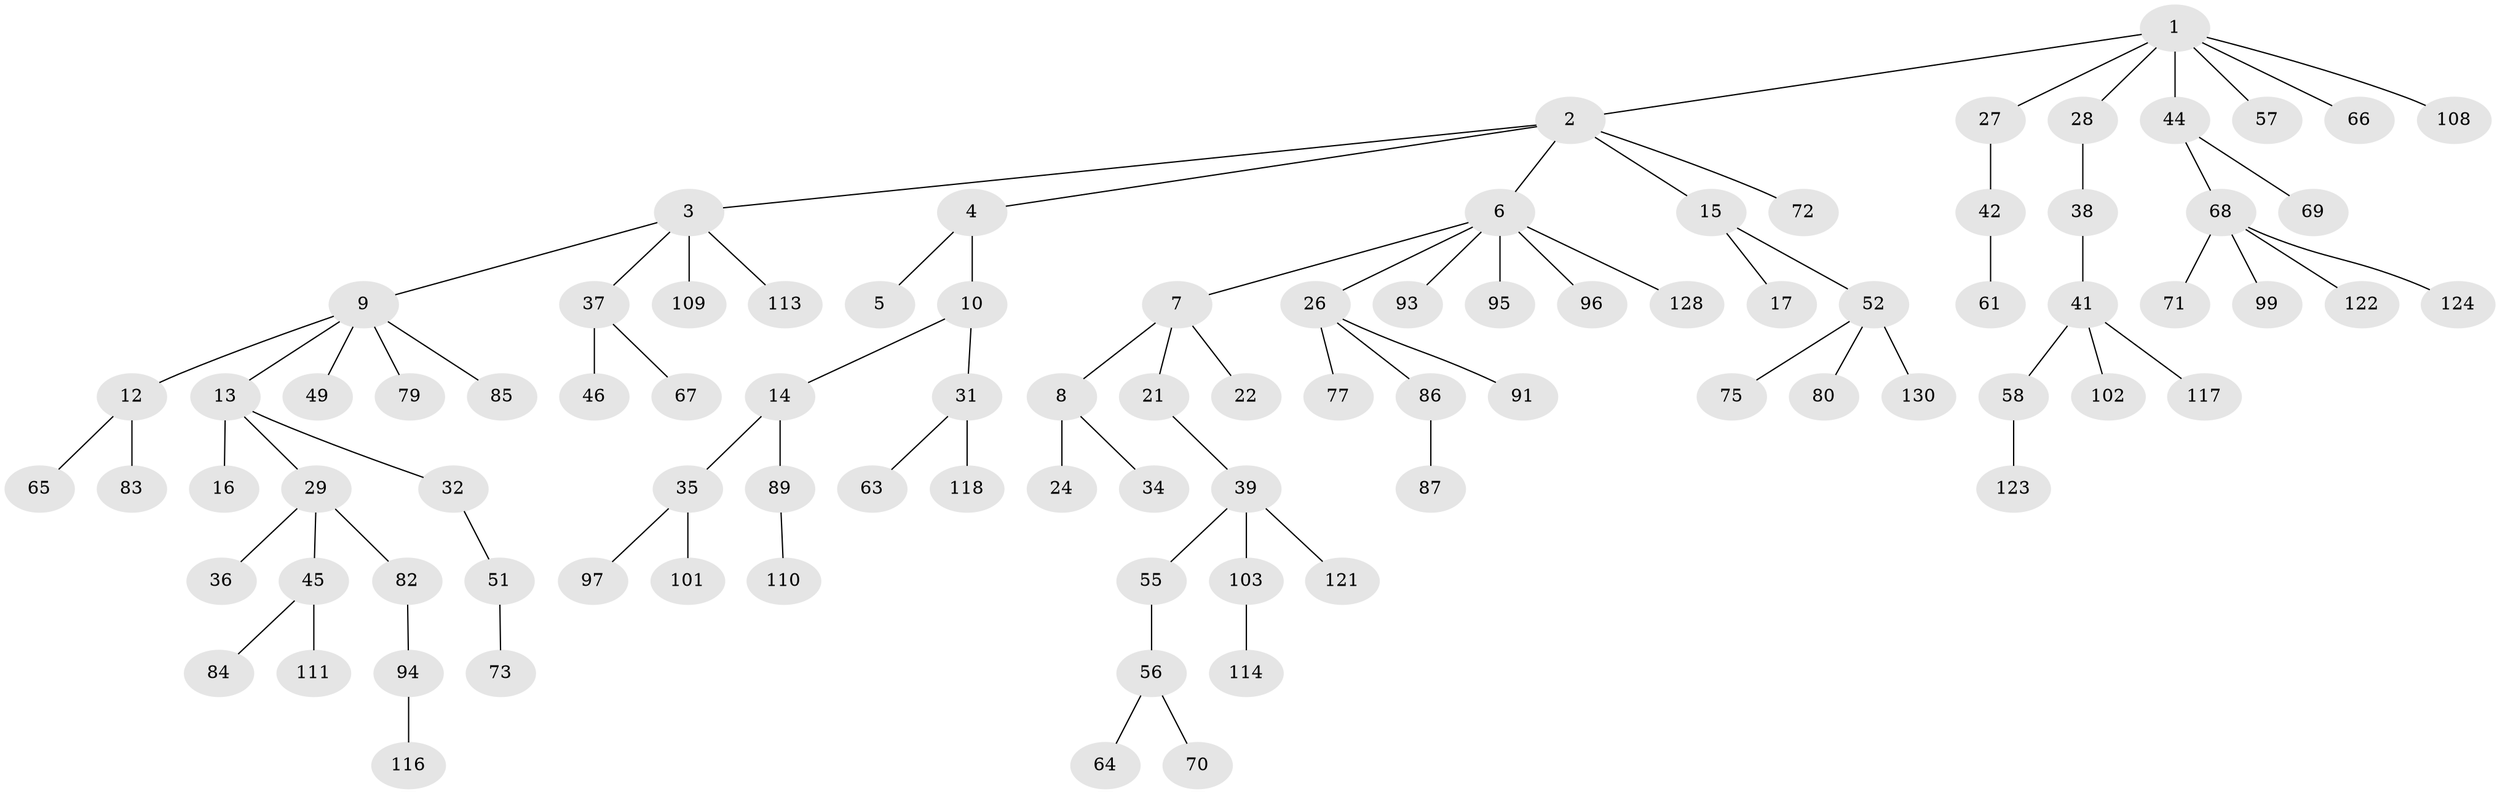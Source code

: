 // Generated by graph-tools (version 1.1) at 2025/52/02/27/25 19:52:12]
// undirected, 91 vertices, 90 edges
graph export_dot {
graph [start="1"]
  node [color=gray90,style=filled];
  1 [super="+18"];
  2 [super="+59"];
  3 [super="+25"];
  4 [super="+120"];
  5;
  6 [super="+11"];
  7 [super="+33"];
  8 [super="+92"];
  9 [super="+62"];
  10 [super="+48"];
  12 [super="+50"];
  13 [super="+19"];
  14 [super="+23"];
  15 [super="+20"];
  16;
  17 [super="+40"];
  21 [super="+30"];
  22 [super="+78"];
  24 [super="+60"];
  26 [super="+43"];
  27 [super="+47"];
  28 [super="+105"];
  29;
  31 [super="+129"];
  32;
  34;
  35;
  36;
  37 [super="+76"];
  38;
  39 [super="+74"];
  41 [super="+54"];
  42 [super="+53"];
  44;
  45 [super="+81"];
  46;
  49;
  51;
  52 [super="+126"];
  55 [super="+100"];
  56 [super="+119"];
  57;
  58 [super="+115"];
  61;
  63;
  64;
  65;
  66;
  67 [super="+88"];
  68 [super="+90"];
  69;
  70;
  71;
  72 [super="+107"];
  73;
  75 [super="+98"];
  77;
  79;
  80;
  82;
  83;
  84;
  85 [super="+104"];
  86 [super="+127"];
  87;
  89;
  91;
  93;
  94 [super="+106"];
  95;
  96;
  97;
  99;
  101;
  102 [super="+112"];
  103;
  108;
  109;
  110;
  111;
  113;
  114;
  116;
  117;
  118;
  121;
  122;
  123 [super="+125"];
  124;
  128;
  130;
  1 -- 2;
  1 -- 27;
  1 -- 28;
  1 -- 44;
  1 -- 57;
  1 -- 108;
  1 -- 66;
  2 -- 3;
  2 -- 4;
  2 -- 6;
  2 -- 15;
  2 -- 72;
  3 -- 9;
  3 -- 109;
  3 -- 113;
  3 -- 37;
  4 -- 5;
  4 -- 10;
  6 -- 7;
  6 -- 26;
  6 -- 95;
  6 -- 96;
  6 -- 128;
  6 -- 93;
  7 -- 8;
  7 -- 21;
  7 -- 22;
  8 -- 24;
  8 -- 34;
  9 -- 12;
  9 -- 13;
  9 -- 49;
  9 -- 79;
  9 -- 85;
  10 -- 14;
  10 -- 31;
  12 -- 65;
  12 -- 83;
  13 -- 16;
  13 -- 29;
  13 -- 32;
  14 -- 89;
  14 -- 35;
  15 -- 17;
  15 -- 52;
  21 -- 39;
  26 -- 77;
  26 -- 91;
  26 -- 86;
  27 -- 42;
  28 -- 38;
  29 -- 36;
  29 -- 45;
  29 -- 82;
  31 -- 63;
  31 -- 118;
  32 -- 51;
  35 -- 97;
  35 -- 101;
  37 -- 46;
  37 -- 67;
  38 -- 41;
  39 -- 55;
  39 -- 121;
  39 -- 103;
  41 -- 58;
  41 -- 102;
  41 -- 117;
  42 -- 61;
  44 -- 68;
  44 -- 69;
  45 -- 84;
  45 -- 111;
  51 -- 73;
  52 -- 75;
  52 -- 80;
  52 -- 130;
  55 -- 56;
  56 -- 64;
  56 -- 70;
  58 -- 123;
  68 -- 71;
  68 -- 122;
  68 -- 124;
  68 -- 99;
  82 -- 94;
  86 -- 87;
  89 -- 110;
  94 -- 116;
  103 -- 114;
}
